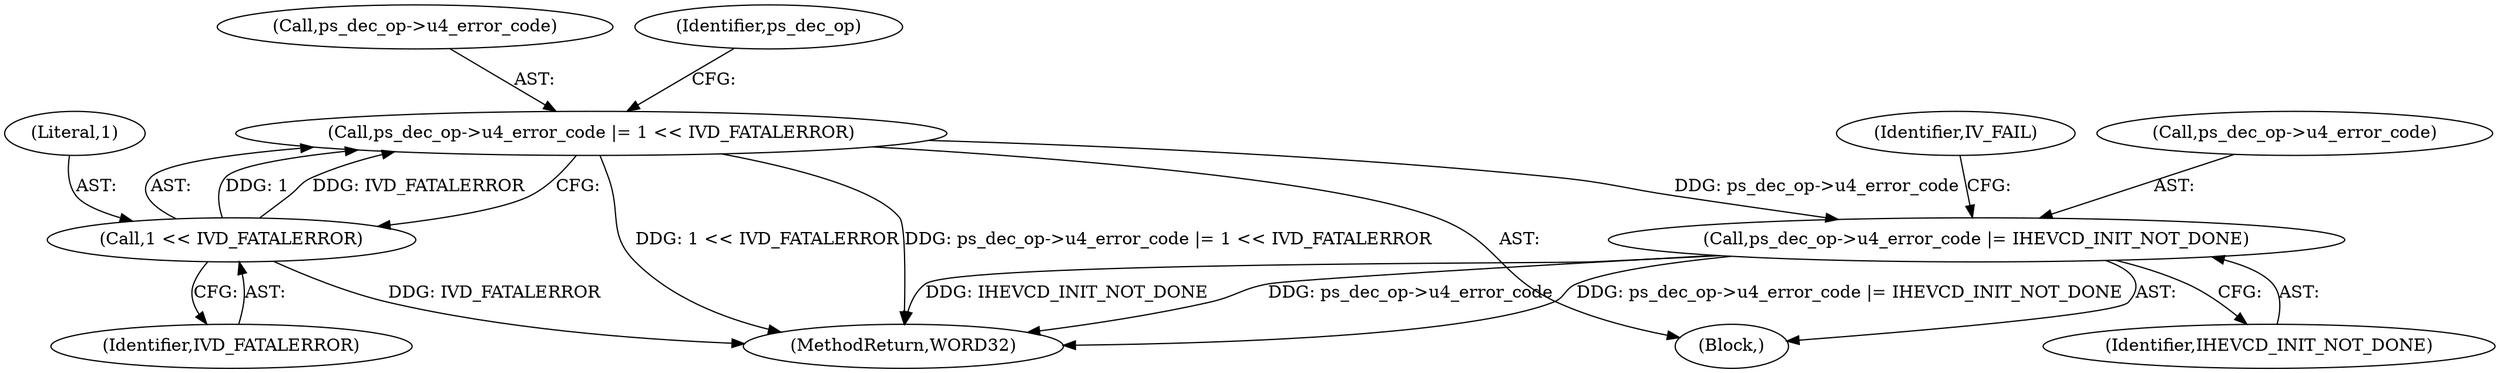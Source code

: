 digraph "0_Android_a33f6725d7e9f92330f995ce2dcf4faa33f6433f@pointer" {
"1000206" [label="(Call,ps_dec_op->u4_error_code |= 1 << IVD_FATALERROR)"];
"1000210" [label="(Call,1 << IVD_FATALERROR)"];
"1000213" [label="(Call,ps_dec_op->u4_error_code |= IHEVCD_INIT_NOT_DONE)"];
"1001906" [label="(MethodReturn,WORD32)"];
"1000214" [label="(Call,ps_dec_op->u4_error_code)"];
"1000206" [label="(Call,ps_dec_op->u4_error_code |= 1 << IVD_FATALERROR)"];
"1000210" [label="(Call,1 << IVD_FATALERROR)"];
"1000212" [label="(Identifier,IVD_FATALERROR)"];
"1000219" [label="(Identifier,IV_FAIL)"];
"1000205" [label="(Block,)"];
"1000217" [label="(Identifier,IHEVCD_INIT_NOT_DONE)"];
"1000213" [label="(Call,ps_dec_op->u4_error_code |= IHEVCD_INIT_NOT_DONE)"];
"1000211" [label="(Literal,1)"];
"1000207" [label="(Call,ps_dec_op->u4_error_code)"];
"1000215" [label="(Identifier,ps_dec_op)"];
"1000206" -> "1000205"  [label="AST: "];
"1000206" -> "1000210"  [label="CFG: "];
"1000207" -> "1000206"  [label="AST: "];
"1000210" -> "1000206"  [label="AST: "];
"1000215" -> "1000206"  [label="CFG: "];
"1000206" -> "1001906"  [label="DDG: 1 << IVD_FATALERROR"];
"1000206" -> "1001906"  [label="DDG: ps_dec_op->u4_error_code |= 1 << IVD_FATALERROR"];
"1000210" -> "1000206"  [label="DDG: 1"];
"1000210" -> "1000206"  [label="DDG: IVD_FATALERROR"];
"1000206" -> "1000213"  [label="DDG: ps_dec_op->u4_error_code"];
"1000210" -> "1000212"  [label="CFG: "];
"1000211" -> "1000210"  [label="AST: "];
"1000212" -> "1000210"  [label="AST: "];
"1000210" -> "1001906"  [label="DDG: IVD_FATALERROR"];
"1000213" -> "1000205"  [label="AST: "];
"1000213" -> "1000217"  [label="CFG: "];
"1000214" -> "1000213"  [label="AST: "];
"1000217" -> "1000213"  [label="AST: "];
"1000219" -> "1000213"  [label="CFG: "];
"1000213" -> "1001906"  [label="DDG: IHEVCD_INIT_NOT_DONE"];
"1000213" -> "1001906"  [label="DDG: ps_dec_op->u4_error_code"];
"1000213" -> "1001906"  [label="DDG: ps_dec_op->u4_error_code |= IHEVCD_INIT_NOT_DONE"];
}
